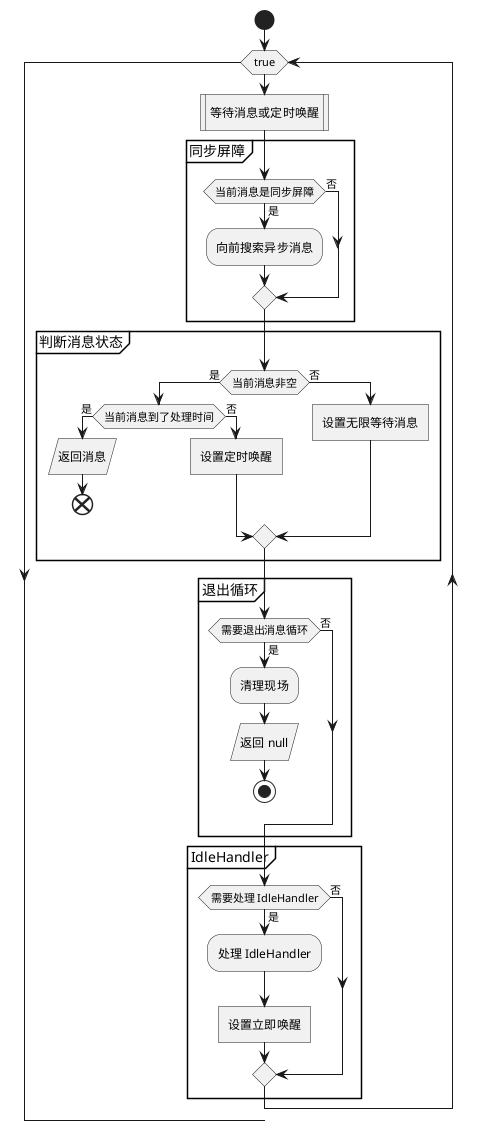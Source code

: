 @startuml
start
while (true)
    :等待消息或定时唤醒|

partition 同步屏障 {
    if(当前消息是同步屏障) then (是)
        :向前搜索异步消息;
    else (否)
    endif
}

partition 判断消息状态 {
    if (当前消息非空) then (是)
        if(当前消息到了处理时间) then (是)
            :返回消息/
            end
        else (否)
            :设置定时唤醒]
        endif
    else (否)
        :设置无限等待消息]
    endif
}

partition 退出循环 {
    if (需要退出消息循环) then (是)
        :清理现场;
        :返回 null/
        stop
    else (否)
    endif
}

partition IdleHandler {
    if (需要处理 IdleHandler) then (是)
        :处理 IdleHandler;
        :设置立即唤醒]
    else (否)
    endif
}
endwhile
detach
@enduml
